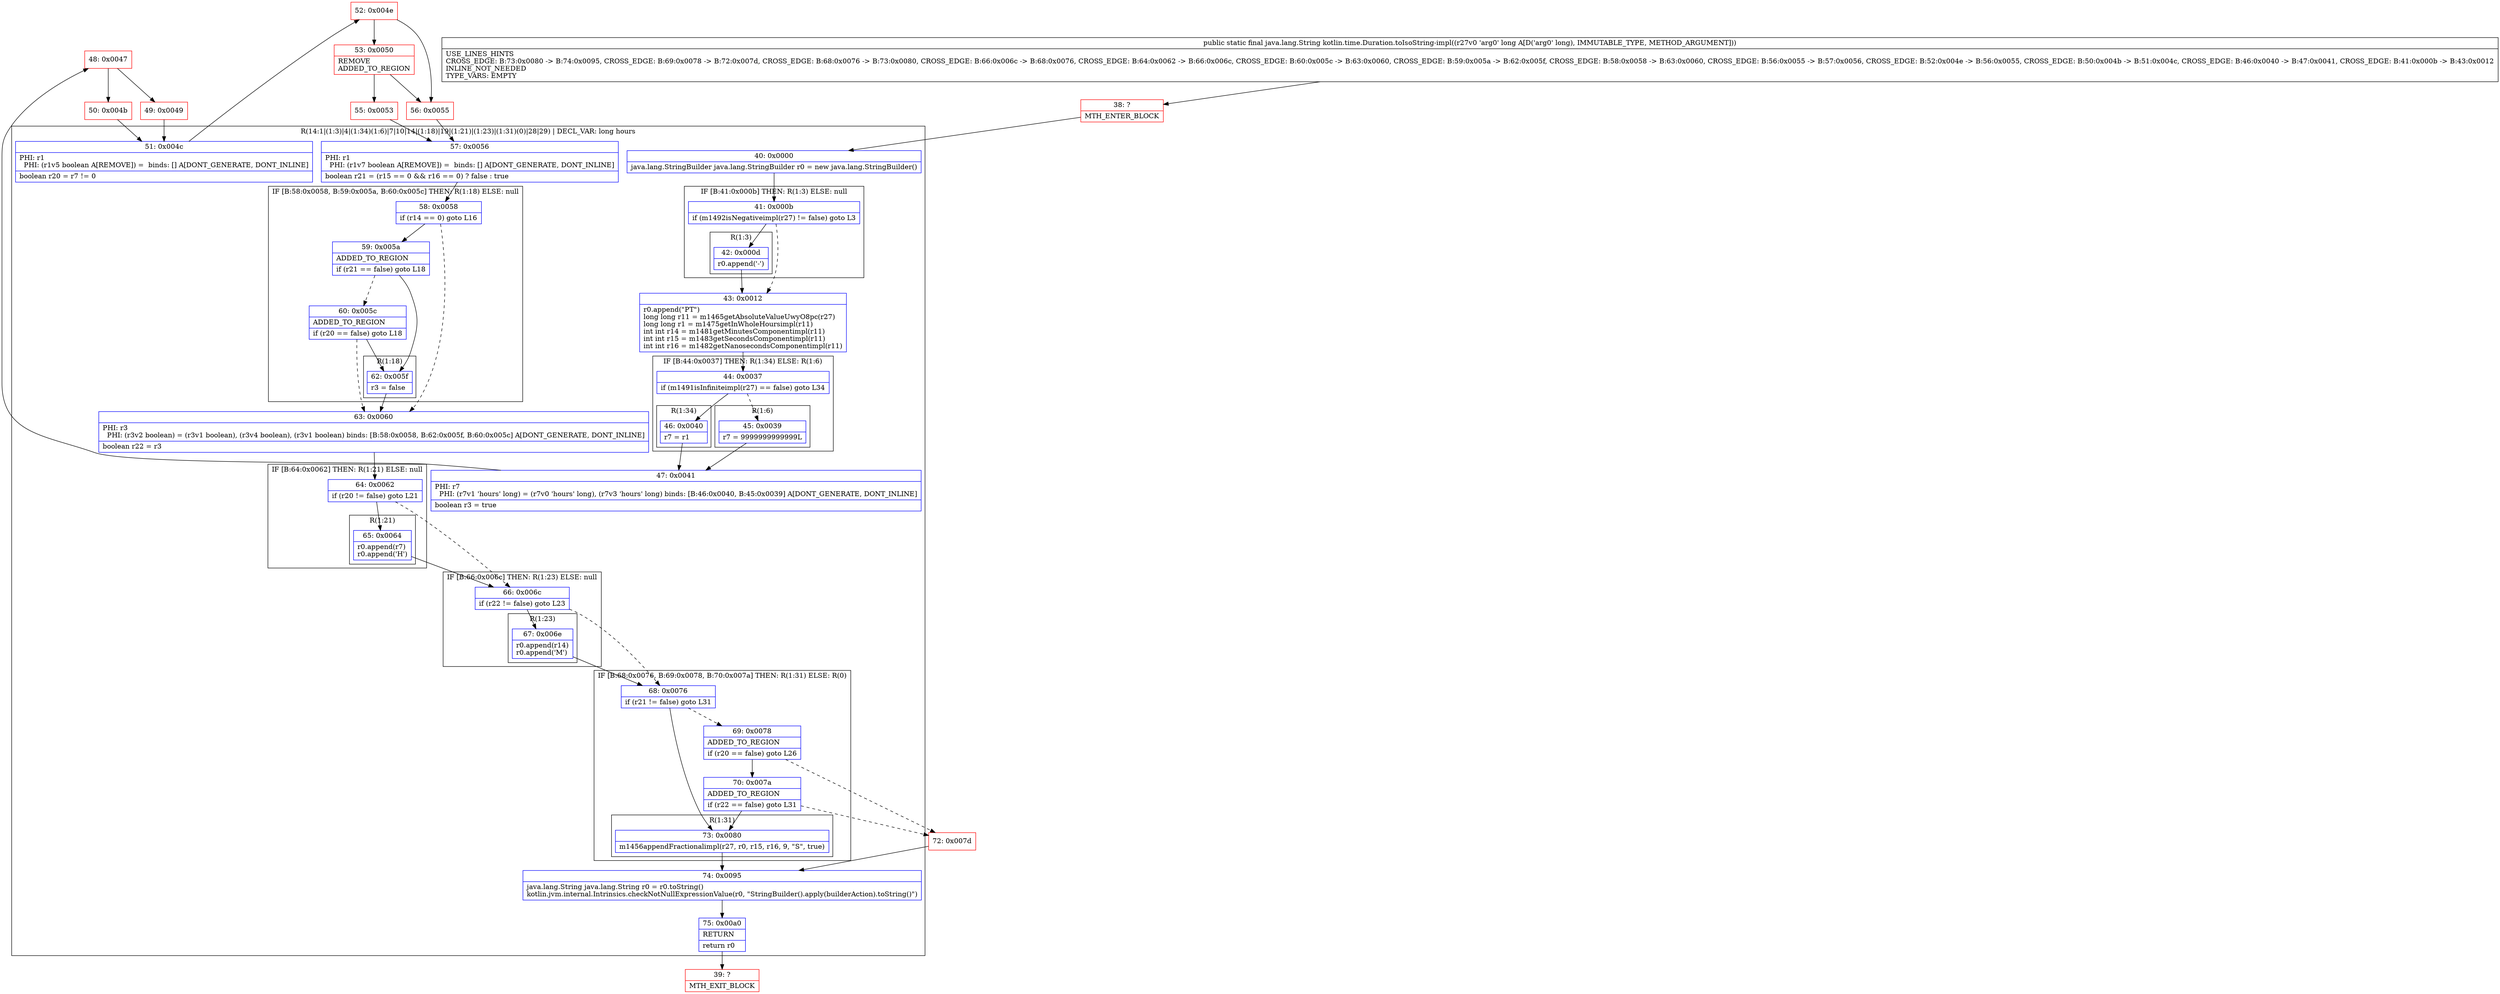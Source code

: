 digraph "CFG forkotlin.time.Duration.toIsoString\-impl(J)Ljava\/lang\/String;" {
subgraph cluster_Region_71864013 {
label = "R(14:1|(1:3)|4|(1:34)(1:6)|7|10|14|(1:18)|19|(1:21)|(1:23)|(1:31)(0)|28|29) | DECL_VAR: long hours\l";
node [shape=record,color=blue];
Node_40 [shape=record,label="{40\:\ 0x0000|java.lang.StringBuilder java.lang.StringBuilder r0 = new java.lang.StringBuilder()\l}"];
subgraph cluster_IfRegion_387525925 {
label = "IF [B:41:0x000b] THEN: R(1:3) ELSE: null";
node [shape=record,color=blue];
Node_41 [shape=record,label="{41\:\ 0x000b|if (m1492isNegativeimpl(r27) != false) goto L3\l}"];
subgraph cluster_Region_1348570530 {
label = "R(1:3)";
node [shape=record,color=blue];
Node_42 [shape=record,label="{42\:\ 0x000d|r0.append('\-')\l}"];
}
}
Node_43 [shape=record,label="{43\:\ 0x0012|r0.append(\"PT\")\llong long r11 = m1465getAbsoluteValueUwyO8pc(r27)\llong long r1 = m1475getInWholeHoursimpl(r11)\lint int r14 = m1481getMinutesComponentimpl(r11)\lint int r15 = m1483getSecondsComponentimpl(r11)\lint int r16 = m1482getNanosecondsComponentimpl(r11)\l}"];
subgraph cluster_IfRegion_1706675957 {
label = "IF [B:44:0x0037] THEN: R(1:34) ELSE: R(1:6)";
node [shape=record,color=blue];
Node_44 [shape=record,label="{44\:\ 0x0037|if (m1491isInfiniteimpl(r27) == false) goto L34\l}"];
subgraph cluster_Region_347497160 {
label = "R(1:34)";
node [shape=record,color=blue];
Node_46 [shape=record,label="{46\:\ 0x0040|r7 = r1\l}"];
}
subgraph cluster_Region_1216788165 {
label = "R(1:6)";
node [shape=record,color=blue];
Node_45 [shape=record,label="{45\:\ 0x0039|r7 = 9999999999999L\l}"];
}
}
Node_47 [shape=record,label="{47\:\ 0x0041|PHI: r7 \l  PHI: (r7v1 'hours' long) = (r7v0 'hours' long), (r7v3 'hours' long) binds: [B:46:0x0040, B:45:0x0039] A[DONT_GENERATE, DONT_INLINE]\l|boolean r3 = true\l}"];
Node_51 [shape=record,label="{51\:\ 0x004c|PHI: r1 \l  PHI: (r1v5 boolean A[REMOVE]) =  binds: [] A[DONT_GENERATE, DONT_INLINE]\l|boolean r20 = r7 != 0\l}"];
Node_57 [shape=record,label="{57\:\ 0x0056|PHI: r1 \l  PHI: (r1v7 boolean A[REMOVE]) =  binds: [] A[DONT_GENERATE, DONT_INLINE]\l|boolean r21 = (r15 == 0 && r16 == 0) ? false : true\l}"];
subgraph cluster_IfRegion_29989780 {
label = "IF [B:58:0x0058, B:59:0x005a, B:60:0x005c] THEN: R(1:18) ELSE: null";
node [shape=record,color=blue];
Node_58 [shape=record,label="{58\:\ 0x0058|if (r14 == 0) goto L16\l}"];
Node_59 [shape=record,label="{59\:\ 0x005a|ADDED_TO_REGION\l|if (r21 == false) goto L18\l}"];
Node_60 [shape=record,label="{60\:\ 0x005c|ADDED_TO_REGION\l|if (r20 == false) goto L18\l}"];
subgraph cluster_Region_935865500 {
label = "R(1:18)";
node [shape=record,color=blue];
Node_62 [shape=record,label="{62\:\ 0x005f|r3 = false\l}"];
}
}
Node_63 [shape=record,label="{63\:\ 0x0060|PHI: r3 \l  PHI: (r3v2 boolean) = (r3v1 boolean), (r3v4 boolean), (r3v1 boolean) binds: [B:58:0x0058, B:62:0x005f, B:60:0x005c] A[DONT_GENERATE, DONT_INLINE]\l|boolean r22 = r3\l}"];
subgraph cluster_IfRegion_282044559 {
label = "IF [B:64:0x0062] THEN: R(1:21) ELSE: null";
node [shape=record,color=blue];
Node_64 [shape=record,label="{64\:\ 0x0062|if (r20 != false) goto L21\l}"];
subgraph cluster_Region_866437595 {
label = "R(1:21)";
node [shape=record,color=blue];
Node_65 [shape=record,label="{65\:\ 0x0064|r0.append(r7)\lr0.append('H')\l}"];
}
}
subgraph cluster_IfRegion_542781888 {
label = "IF [B:66:0x006c] THEN: R(1:23) ELSE: null";
node [shape=record,color=blue];
Node_66 [shape=record,label="{66\:\ 0x006c|if (r22 != false) goto L23\l}"];
subgraph cluster_Region_144188371 {
label = "R(1:23)";
node [shape=record,color=blue];
Node_67 [shape=record,label="{67\:\ 0x006e|r0.append(r14)\lr0.append('M')\l}"];
}
}
subgraph cluster_IfRegion_1561826361 {
label = "IF [B:68:0x0076, B:69:0x0078, B:70:0x007a] THEN: R(1:31) ELSE: R(0)";
node [shape=record,color=blue];
Node_68 [shape=record,label="{68\:\ 0x0076|if (r21 != false) goto L31\l}"];
Node_69 [shape=record,label="{69\:\ 0x0078|ADDED_TO_REGION\l|if (r20 == false) goto L26\l}"];
Node_70 [shape=record,label="{70\:\ 0x007a|ADDED_TO_REGION\l|if (r22 == false) goto L31\l}"];
subgraph cluster_Region_1223097067 {
label = "R(1:31)";
node [shape=record,color=blue];
Node_73 [shape=record,label="{73\:\ 0x0080|m1456appendFractionalimpl(r27, r0, r15, r16, 9, \"S\", true)\l}"];
}
subgraph cluster_Region_283813175 {
label = "R(0)";
node [shape=record,color=blue];
}
}
Node_74 [shape=record,label="{74\:\ 0x0095|java.lang.String java.lang.String r0 = r0.toString()\lkotlin.jvm.internal.Intrinsics.checkNotNullExpressionValue(r0, \"StringBuilder().apply(builderAction).toString()\")\l}"];
Node_75 [shape=record,label="{75\:\ 0x00a0|RETURN\l|return r0\l}"];
}
Node_38 [shape=record,color=red,label="{38\:\ ?|MTH_ENTER_BLOCK\l}"];
Node_48 [shape=record,color=red,label="{48\:\ 0x0047}"];
Node_49 [shape=record,color=red,label="{49\:\ 0x0049}"];
Node_52 [shape=record,color=red,label="{52\:\ 0x004e}"];
Node_53 [shape=record,color=red,label="{53\:\ 0x0050|REMOVE\lADDED_TO_REGION\l}"];
Node_55 [shape=record,color=red,label="{55\:\ 0x0053}"];
Node_72 [shape=record,color=red,label="{72\:\ 0x007d}"];
Node_39 [shape=record,color=red,label="{39\:\ ?|MTH_EXIT_BLOCK\l}"];
Node_56 [shape=record,color=red,label="{56\:\ 0x0055}"];
Node_50 [shape=record,color=red,label="{50\:\ 0x004b}"];
MethodNode[shape=record,label="{public static final java.lang.String kotlin.time.Duration.toIsoString\-impl((r27v0 'arg0' long A[D('arg0' long), IMMUTABLE_TYPE, METHOD_ARGUMENT]))  | USE_LINES_HINTS\lCROSS_EDGE: B:73:0x0080 \-\> B:74:0x0095, CROSS_EDGE: B:69:0x0078 \-\> B:72:0x007d, CROSS_EDGE: B:68:0x0076 \-\> B:73:0x0080, CROSS_EDGE: B:66:0x006c \-\> B:68:0x0076, CROSS_EDGE: B:64:0x0062 \-\> B:66:0x006c, CROSS_EDGE: B:60:0x005c \-\> B:63:0x0060, CROSS_EDGE: B:59:0x005a \-\> B:62:0x005f, CROSS_EDGE: B:58:0x0058 \-\> B:63:0x0060, CROSS_EDGE: B:56:0x0055 \-\> B:57:0x0056, CROSS_EDGE: B:52:0x004e \-\> B:56:0x0055, CROSS_EDGE: B:50:0x004b \-\> B:51:0x004c, CROSS_EDGE: B:46:0x0040 \-\> B:47:0x0041, CROSS_EDGE: B:41:0x000b \-\> B:43:0x0012\lINLINE_NOT_NEEDED\lTYPE_VARS: EMPTY\l}"];
MethodNode -> Node_38;Node_40 -> Node_41;
Node_41 -> Node_42;
Node_41 -> Node_43[style=dashed];
Node_42 -> Node_43;
Node_43 -> Node_44;
Node_44 -> Node_45[style=dashed];
Node_44 -> Node_46;
Node_46 -> Node_47;
Node_45 -> Node_47;
Node_47 -> Node_48;
Node_51 -> Node_52;
Node_57 -> Node_58;
Node_58 -> Node_59;
Node_58 -> Node_63[style=dashed];
Node_59 -> Node_60[style=dashed];
Node_59 -> Node_62;
Node_60 -> Node_62;
Node_60 -> Node_63[style=dashed];
Node_62 -> Node_63;
Node_63 -> Node_64;
Node_64 -> Node_65;
Node_64 -> Node_66[style=dashed];
Node_65 -> Node_66;
Node_66 -> Node_67;
Node_66 -> Node_68[style=dashed];
Node_67 -> Node_68;
Node_68 -> Node_69[style=dashed];
Node_68 -> Node_73;
Node_69 -> Node_70;
Node_69 -> Node_72[style=dashed];
Node_70 -> Node_72[style=dashed];
Node_70 -> Node_73;
Node_73 -> Node_74;
Node_74 -> Node_75;
Node_75 -> Node_39;
Node_38 -> Node_40;
Node_48 -> Node_49;
Node_48 -> Node_50;
Node_49 -> Node_51;
Node_52 -> Node_53;
Node_52 -> Node_56;
Node_53 -> Node_55;
Node_53 -> Node_56;
Node_55 -> Node_57;
Node_72 -> Node_74;
Node_56 -> Node_57;
Node_50 -> Node_51;
}


